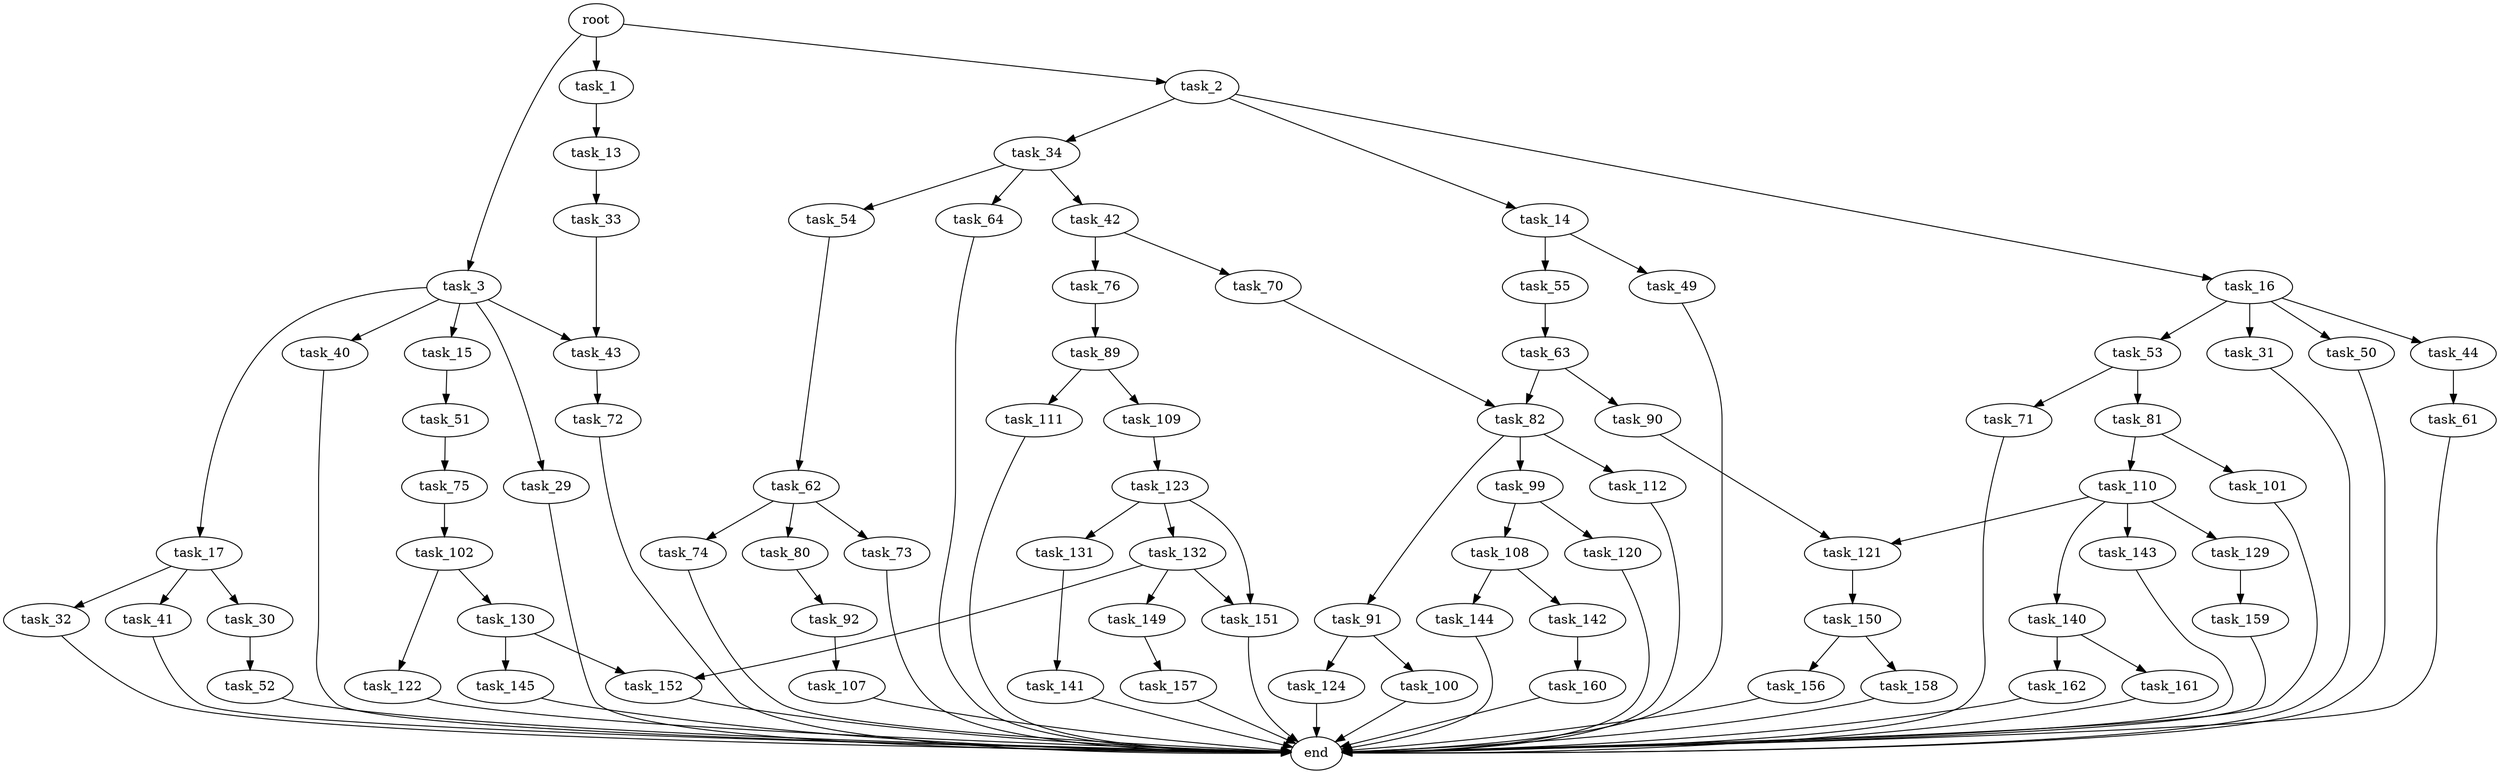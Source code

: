 digraph G {
  root [size="0.000000"];
  task_1 [size="15661780559.000000"];
  task_2 [size="76475013392.000000"];
  task_3 [size="549755813888.000000"];
  task_13 [size="7424186186.000000"];
  task_14 [size="134217728000.000000"];
  task_16 [size="108538461288.000000"];
  task_34 [size="476803107765.000000"];
  task_15 [size="3102493948.000000"];
  task_17 [size="1621910004.000000"];
  task_29 [size="180796941199.000000"];
  task_40 [size="11512028332.000000"];
  task_43 [size="1073741824000.000000"];
  task_33 [size="626457307309.000000"];
  task_49 [size="1075998585.000000"];
  task_55 [size="782757789696.000000"];
  task_51 [size="51985436268.000000"];
  task_31 [size="11256753469.000000"];
  task_44 [size="26743301640.000000"];
  task_50 [size="322382825464.000000"];
  task_53 [size="782757789696.000000"];
  task_30 [size="68719476736.000000"];
  task_32 [size="231928233984.000000"];
  task_41 [size="1457041284.000000"];
  end [size="0.000000"];
  task_52 [size="8589934592.000000"];
  task_42 [size="39584186705.000000"];
  task_54 [size="68719476736.000000"];
  task_64 [size="25900309393.000000"];
  task_70 [size="614326924920.000000"];
  task_76 [size="8589934592.000000"];
  task_72 [size="3505209676.000000"];
  task_61 [size="68719476736.000000"];
  task_75 [size="134217728000.000000"];
  task_71 [size="221401189527.000000"];
  task_81 [size="1073741824000.000000"];
  task_62 [size="585604966596.000000"];
  task_63 [size="41022473279.000000"];
  task_73 [size="3023057780.000000"];
  task_74 [size="29032988198.000000"];
  task_80 [size="457829313636.000000"];
  task_82 [size="68719476736.000000"];
  task_90 [size="6207955174.000000"];
  task_102 [size="6074957305.000000"];
  task_89 [size="68719476736.000000"];
  task_92 [size="8589934592.000000"];
  task_101 [size="254497909258.000000"];
  task_110 [size="368293445632.000000"];
  task_91 [size="368293445632.000000"];
  task_99 [size="782757789696.000000"];
  task_112 [size="146894992395.000000"];
  task_109 [size="11337278784.000000"];
  task_111 [size="415990232.000000"];
  task_121 [size="8091705838.000000"];
  task_100 [size="600743877.000000"];
  task_124 [size="34545628549.000000"];
  task_107 [size="782757789696.000000"];
  task_108 [size="642613368.000000"];
  task_120 [size="16963661386.000000"];
  task_122 [size="20516610675.000000"];
  task_130 [size="42051759900.000000"];
  task_142 [size="10976102070.000000"];
  task_144 [size="68719476736.000000"];
  task_123 [size="12094368198.000000"];
  task_129 [size="28991029248.000000"];
  task_140 [size="549755813888.000000"];
  task_143 [size="2803070964.000000"];
  task_150 [size="4935197478.000000"];
  task_131 [size="282481336421.000000"];
  task_132 [size="2123072052.000000"];
  task_151 [size="12215904458.000000"];
  task_159 [size="548283390062.000000"];
  task_145 [size="231928233984.000000"];
  task_152 [size="984236533128.000000"];
  task_141 [size="1135424581.000000"];
  task_149 [size="782757789696.000000"];
  task_161 [size="404503090004.000000"];
  task_162 [size="11160967887.000000"];
  task_160 [size="259882634259.000000"];
  task_157 [size="782757789696.000000"];
  task_156 [size="306119890302.000000"];
  task_158 [size="4218266037.000000"];

  root -> task_1 [size="1.000000"];
  root -> task_2 [size="1.000000"];
  root -> task_3 [size="1.000000"];
  task_1 -> task_13 [size="838860800.000000"];
  task_2 -> task_14 [size="209715200.000000"];
  task_2 -> task_16 [size="209715200.000000"];
  task_2 -> task_34 [size="209715200.000000"];
  task_3 -> task_15 [size="536870912.000000"];
  task_3 -> task_17 [size="536870912.000000"];
  task_3 -> task_29 [size="536870912.000000"];
  task_3 -> task_40 [size="536870912.000000"];
  task_3 -> task_43 [size="536870912.000000"];
  task_13 -> task_33 [size="536870912.000000"];
  task_14 -> task_49 [size="209715200.000000"];
  task_14 -> task_55 [size="209715200.000000"];
  task_16 -> task_31 [size="209715200.000000"];
  task_16 -> task_44 [size="209715200.000000"];
  task_16 -> task_50 [size="209715200.000000"];
  task_16 -> task_53 [size="209715200.000000"];
  task_34 -> task_42 [size="301989888.000000"];
  task_34 -> task_54 [size="301989888.000000"];
  task_34 -> task_64 [size="301989888.000000"];
  task_15 -> task_51 [size="134217728.000000"];
  task_17 -> task_30 [size="134217728.000000"];
  task_17 -> task_32 [size="134217728.000000"];
  task_17 -> task_41 [size="134217728.000000"];
  task_29 -> end [size="1.000000"];
  task_40 -> end [size="1.000000"];
  task_43 -> task_72 [size="838860800.000000"];
  task_33 -> task_43 [size="679477248.000000"];
  task_49 -> end [size="1.000000"];
  task_55 -> task_63 [size="679477248.000000"];
  task_51 -> task_75 [size="134217728.000000"];
  task_31 -> end [size="1.000000"];
  task_44 -> task_61 [size="75497472.000000"];
  task_50 -> end [size="1.000000"];
  task_53 -> task_71 [size="679477248.000000"];
  task_53 -> task_81 [size="679477248.000000"];
  task_30 -> task_52 [size="134217728.000000"];
  task_32 -> end [size="1.000000"];
  task_41 -> end [size="1.000000"];
  task_52 -> end [size="1.000000"];
  task_42 -> task_70 [size="33554432.000000"];
  task_42 -> task_76 [size="33554432.000000"];
  task_54 -> task_62 [size="134217728.000000"];
  task_64 -> end [size="1.000000"];
  task_70 -> task_82 [size="411041792.000000"];
  task_76 -> task_89 [size="33554432.000000"];
  task_72 -> end [size="1.000000"];
  task_61 -> end [size="1.000000"];
  task_75 -> task_102 [size="209715200.000000"];
  task_71 -> end [size="1.000000"];
  task_81 -> task_101 [size="838860800.000000"];
  task_81 -> task_110 [size="838860800.000000"];
  task_62 -> task_73 [size="536870912.000000"];
  task_62 -> task_74 [size="536870912.000000"];
  task_62 -> task_80 [size="536870912.000000"];
  task_63 -> task_82 [size="75497472.000000"];
  task_63 -> task_90 [size="75497472.000000"];
  task_73 -> end [size="1.000000"];
  task_74 -> end [size="1.000000"];
  task_80 -> task_92 [size="301989888.000000"];
  task_82 -> task_91 [size="134217728.000000"];
  task_82 -> task_99 [size="134217728.000000"];
  task_82 -> task_112 [size="134217728.000000"];
  task_90 -> task_121 [size="134217728.000000"];
  task_102 -> task_122 [size="679477248.000000"];
  task_102 -> task_130 [size="679477248.000000"];
  task_89 -> task_109 [size="134217728.000000"];
  task_89 -> task_111 [size="134217728.000000"];
  task_92 -> task_107 [size="33554432.000000"];
  task_101 -> end [size="1.000000"];
  task_110 -> task_121 [size="411041792.000000"];
  task_110 -> task_129 [size="411041792.000000"];
  task_110 -> task_140 [size="411041792.000000"];
  task_110 -> task_143 [size="411041792.000000"];
  task_91 -> task_100 [size="411041792.000000"];
  task_91 -> task_124 [size="411041792.000000"];
  task_99 -> task_108 [size="679477248.000000"];
  task_99 -> task_120 [size="679477248.000000"];
  task_112 -> end [size="1.000000"];
  task_109 -> task_123 [size="411041792.000000"];
  task_111 -> end [size="1.000000"];
  task_121 -> task_150 [size="679477248.000000"];
  task_100 -> end [size="1.000000"];
  task_124 -> end [size="1.000000"];
  task_107 -> end [size="1.000000"];
  task_108 -> task_142 [size="33554432.000000"];
  task_108 -> task_144 [size="33554432.000000"];
  task_120 -> end [size="1.000000"];
  task_122 -> end [size="1.000000"];
  task_130 -> task_145 [size="134217728.000000"];
  task_130 -> task_152 [size="134217728.000000"];
  task_142 -> task_160 [size="209715200.000000"];
  task_144 -> end [size="1.000000"];
  task_123 -> task_131 [size="209715200.000000"];
  task_123 -> task_132 [size="209715200.000000"];
  task_123 -> task_151 [size="209715200.000000"];
  task_129 -> task_159 [size="75497472.000000"];
  task_140 -> task_161 [size="536870912.000000"];
  task_140 -> task_162 [size="536870912.000000"];
  task_143 -> end [size="1.000000"];
  task_150 -> task_156 [size="134217728.000000"];
  task_150 -> task_158 [size="134217728.000000"];
  task_131 -> task_141 [size="411041792.000000"];
  task_132 -> task_149 [size="75497472.000000"];
  task_132 -> task_151 [size="75497472.000000"];
  task_132 -> task_152 [size="75497472.000000"];
  task_151 -> end [size="1.000000"];
  task_159 -> end [size="1.000000"];
  task_145 -> end [size="1.000000"];
  task_152 -> end [size="1.000000"];
  task_141 -> end [size="1.000000"];
  task_149 -> task_157 [size="679477248.000000"];
  task_161 -> end [size="1.000000"];
  task_162 -> end [size="1.000000"];
  task_160 -> end [size="1.000000"];
  task_157 -> end [size="1.000000"];
  task_156 -> end [size="1.000000"];
  task_158 -> end [size="1.000000"];
}
